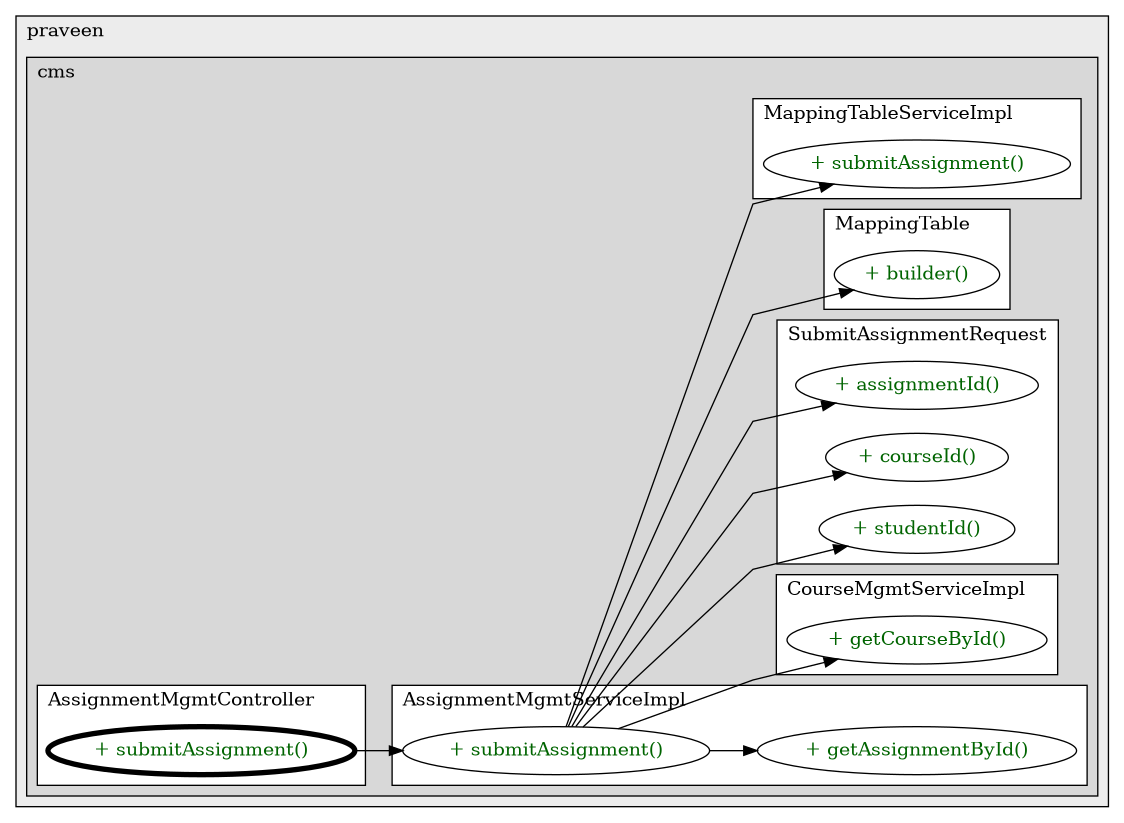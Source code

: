 @startuml

/' diagram meta data start
config=CallConfiguration;
{
  "rootMethod": "s.praveen.cms.controller.AssignmentMgmtController#submitAssignment(SubmitAssignmentRequest)",
  "projectClassification": {
    "searchMode": "OpenProject", // OpenProject, AllProjects
    "includedProjects": "",
    "pathEndKeywords": "*.impl",
    "isClientPath": "",
    "isClientName": "",
    "isTestPath": "",
    "isTestName": "",
    "isMappingPath": "",
    "isMappingName": "",
    "isDataAccessPath": "",
    "isDataAccessName": "",
    "isDataStructurePath": "",
    "isDataStructureName": "",
    "isInterfaceStructuresPath": "",
    "isInterfaceStructuresName": "",
    "isEntryPointPath": "",
    "isEntryPointName": "",
    "treatFinalFieldsAsMandatory": false
  },
  "graphRestriction": {
    "classPackageExcludeFilter": "",
    "classPackageIncludeFilter": "",
    "classNameExcludeFilter": "",
    "classNameIncludeFilter": "",
    "methodNameExcludeFilter": "",
    "methodNameIncludeFilter": "",
    "removeByInheritance": "", // inheritance/annotation based filtering is done in a second step
    "removeByAnnotation": "",
    "removeByClassPackage": "", // cleanup the graph after inheritance/annotation based filtering is done
    "removeByClassName": "",
    "cutMappings": false,
    "cutEnum": true,
    "cutTests": true,
    "cutClient": true,
    "cutDataAccess": true,
    "cutInterfaceStructures": true,
    "cutDataStructures": true,
    "cutGetterAndSetter": true,
    "cutConstructors": true
  },
  "graphTraversal": {
    "forwardDepth": 3,
    "backwardDepth": 3,
    "classPackageExcludeFilter": "",
    "classPackageIncludeFilter": "",
    "classNameExcludeFilter": "",
    "classNameIncludeFilter": "",
    "methodNameExcludeFilter": "",
    "methodNameIncludeFilter": "",
    "hideMappings": false,
    "hideDataStructures": false,
    "hidePrivateMethods": true,
    "hideInterfaceCalls": true, // indirection: implementation -> interface (is hidden) -> implementation
    "onlyShowApplicationEntryPoints": false, // root node is included
    "useMethodCallsForStructureDiagram": "ForwardOnly" // ForwardOnly, BothDirections, No
  },
  "details": {
    "aggregation": "GroupByClass", // ByClass, GroupByClass, None
    "showMethodParametersTypes": false,
    "showMethodParametersNames": false,
    "showMethodReturnType": false,
    "showPackageLevels": 2,
    "showCallOrder": false,
    "edgeMode": "MethodsOnly", // TypesOnly, MethodsOnly, TypesAndMethods, MethodsAndDirectTypeUsage
    "showDetailedClassStructure": false
  },
  "rootClass": "s.praveen.cms.controller.AssignmentMgmtController",
  "extensionCallbackMethod": "" // qualified.class.name#methodName - signature: public static String method(String)
}
diagram meta data end '/



digraph g {
    rankdir="LR"
    splines=polyline
    

'nodes 
subgraph cluster_321882441 { 
   	label=praveen
	labeljust=l
	fillcolor="#ececec"
	style=filled
   
   subgraph cluster_1915834990 { 
   	label=cms
	labeljust=l
	fillcolor="#d8d8d8"
	style=filled
   
   subgraph cluster_1265051707 { 
   	label=AssignmentMgmtController
	labeljust=l
	fillcolor=white
	style=filled
   
   AssignmentMgmtController1177992531XXXsubmitAssignment1321976406[
	label="+ submitAssignment()"
	style=filled
	fillcolor=white
	tooltip="AssignmentMgmtController

&#10;  Submit assignment response entity.&#10; &#10;  @param request the request&#10;  @return the response entity&#10; "
	penwidth=4
	fontcolor=darkgreen
];
} 

subgraph cluster_1503865723 { 
   	label=CourseMgmtServiceImpl
	labeljust=l
	fillcolor=white
	style=filled
   
   CourseMgmtServiceImpl105350576XXXgetCourseById3327612[
	label="+ getCourseById()"
	style=filled
	fillcolor=white
	tooltip="CourseMgmtServiceImpl

&#10;  Gets course by id.&#10; &#10;  @param id the id&#10;  @return the course by id&#10;  @throws EnityNotFoundException the enity not found exception&#10; "
	fontcolor=darkgreen
];
} 

subgraph cluster_1923429035 { 
   	label=SubmitAssignmentRequest
	labeljust=l
	fillcolor=white
	style=filled
   
   SubmitAssignmentRequest1044045465XXXassignmentId0[
	label="+ assignmentId()"
	style=filled
	fillcolor=white
	tooltip="SubmitAssignmentRequest

null"
	fontcolor=darkgreen
];

SubmitAssignmentRequest1044045465XXXcourseId0[
	label="+ courseId()"
	style=filled
	fillcolor=white
	tooltip="SubmitAssignmentRequest

null"
	fontcolor=darkgreen
];

SubmitAssignmentRequest1044045465XXXstudentId0[
	label="+ studentId()"
	style=filled
	fillcolor=white
	tooltip="SubmitAssignmentRequest

null"
	fontcolor=darkgreen
];
} 

subgraph cluster_2063122741 { 
   	label=MappingTable
	labeljust=l
	fillcolor=white
	style=filled
   
   MappingTable1994342141XXXbuilder0[
	label="+ builder()"
	style=filled
	fillcolor=white
	tooltip="MappingTable

null"
	fontcolor=darkgreen
];
} 

subgraph cluster_733402199 { 
   	label=MappingTableServiceImpl
	labeljust=l
	fillcolor=white
	style=filled
   
   MappingTableServiceImpl105350576XXXsubmitAssignment2080254016[
	label="+ submitAssignment()"
	style=filled
	fillcolor=white
	tooltip="MappingTableServiceImpl

&#10;  Submit assignment mapping table.&#10; &#10;  @param mappingTable the mapping table&#10;  @return the mapping table&#10; "
	fontcolor=darkgreen
];
} 

subgraph cluster_984077943 { 
   	label=AssignmentMgmtServiceImpl
	labeljust=l
	fillcolor=white
	style=filled
   
   AssignmentMgmtServiceImpl105350576XXXgetAssignmentById3327612[
	label="+ getAssignmentById()"
	style=filled
	fillcolor=white
	tooltip="AssignmentMgmtServiceImpl

&#10;  Gets assignment by id.&#10; &#10;  @param id the id&#10;  @return the assignment by id&#10;  @throws EnityNotFoundException the enity not found exception&#10; "
	fontcolor=darkgreen
];

AssignmentMgmtServiceImpl105350576XXXsubmitAssignment1321976406[
	label="+ submitAssignment()"
	style=filled
	fillcolor=white
	tooltip="AssignmentMgmtServiceImpl

&#10;  Submit assignment mapping table.&#10; &#10;  @param request the request&#10;  @return the mapping table&#10;  @throws EnityNotFoundException the enity not found exception&#10; "
	fontcolor=darkgreen
];
} 
} 
} 

'edges    
AssignmentMgmtController1177992531XXXsubmitAssignment1321976406 -> AssignmentMgmtServiceImpl105350576XXXsubmitAssignment1321976406;
AssignmentMgmtServiceImpl105350576XXXsubmitAssignment1321976406 -> AssignmentMgmtServiceImpl105350576XXXgetAssignmentById3327612;
AssignmentMgmtServiceImpl105350576XXXsubmitAssignment1321976406 -> CourseMgmtServiceImpl105350576XXXgetCourseById3327612;
AssignmentMgmtServiceImpl105350576XXXsubmitAssignment1321976406 -> MappingTable1994342141XXXbuilder0;
AssignmentMgmtServiceImpl105350576XXXsubmitAssignment1321976406 -> MappingTableServiceImpl105350576XXXsubmitAssignment2080254016;
AssignmentMgmtServiceImpl105350576XXXsubmitAssignment1321976406 -> SubmitAssignmentRequest1044045465XXXassignmentId0;
AssignmentMgmtServiceImpl105350576XXXsubmitAssignment1321976406 -> SubmitAssignmentRequest1044045465XXXcourseId0;
AssignmentMgmtServiceImpl105350576XXXsubmitAssignment1321976406 -> SubmitAssignmentRequest1044045465XXXstudentId0;
    
}
@enduml